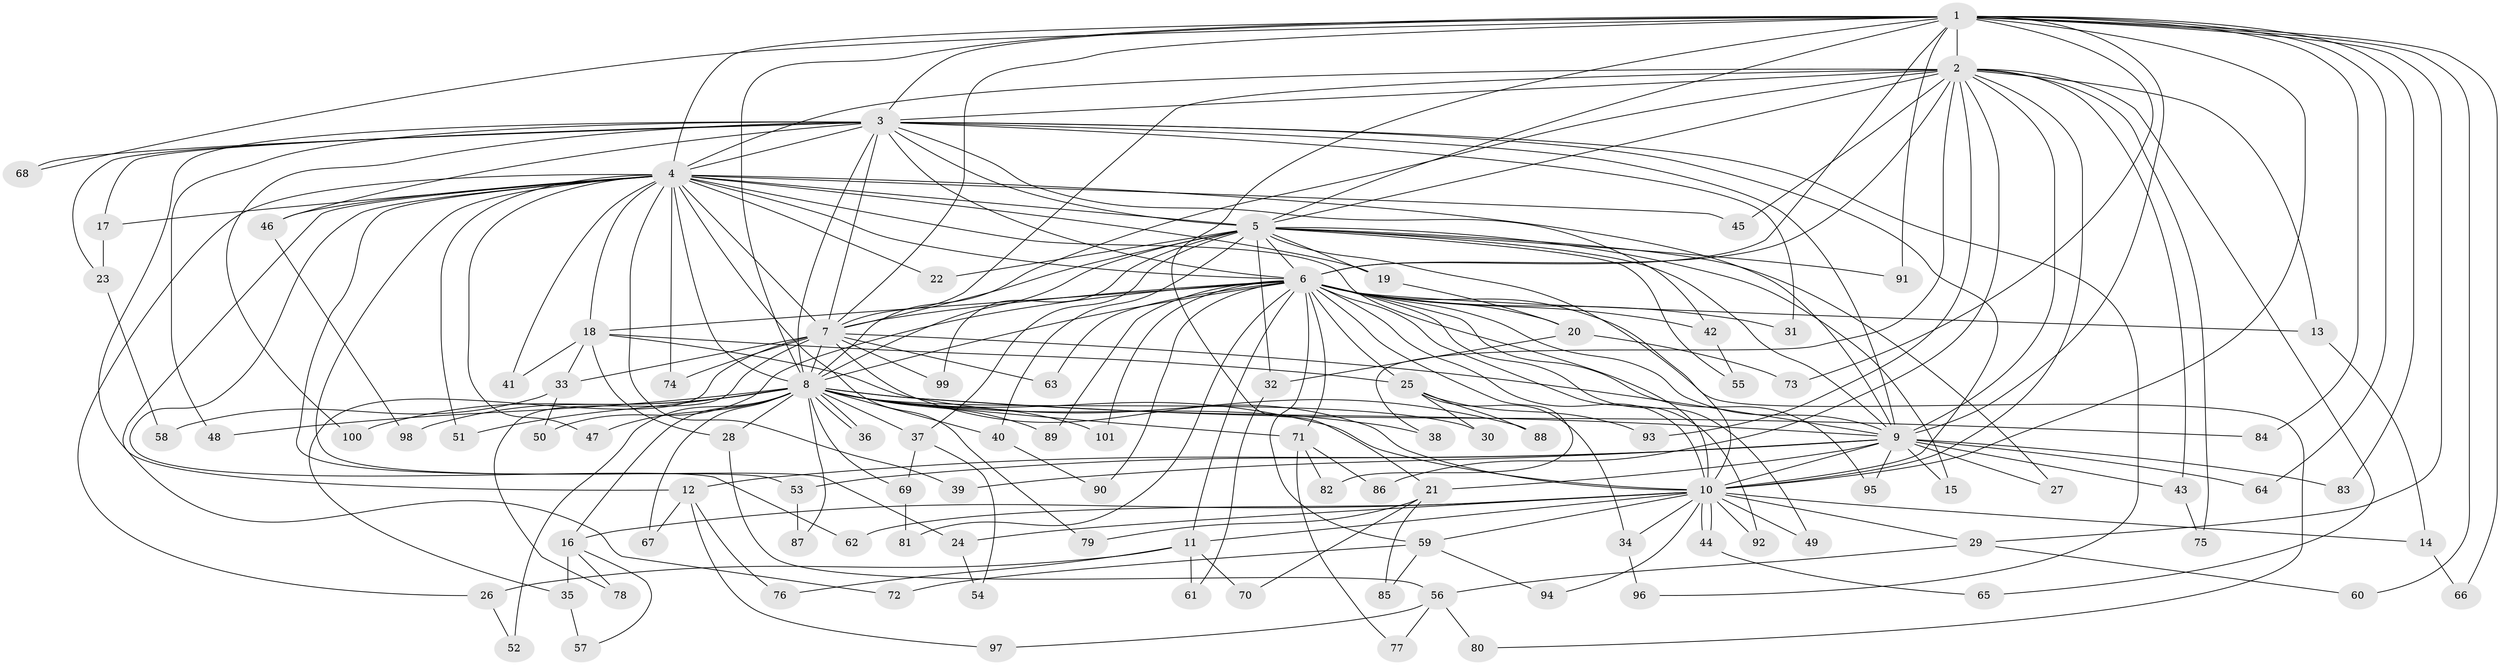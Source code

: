 // coarse degree distribution, {12: 0.05, 18: 0.025, 14: 0.025, 15: 0.025, 24: 0.025, 9: 0.025, 21: 0.025, 6: 0.025, 5: 0.025, 3: 0.2, 2: 0.4, 8: 0.025, 4: 0.075, 1: 0.05}
// Generated by graph-tools (version 1.1) at 2025/17/03/04/25 18:17:23]
// undirected, 101 vertices, 227 edges
graph export_dot {
graph [start="1"]
  node [color=gray90,style=filled];
  1;
  2;
  3;
  4;
  5;
  6;
  7;
  8;
  9;
  10;
  11;
  12;
  13;
  14;
  15;
  16;
  17;
  18;
  19;
  20;
  21;
  22;
  23;
  24;
  25;
  26;
  27;
  28;
  29;
  30;
  31;
  32;
  33;
  34;
  35;
  36;
  37;
  38;
  39;
  40;
  41;
  42;
  43;
  44;
  45;
  46;
  47;
  48;
  49;
  50;
  51;
  52;
  53;
  54;
  55;
  56;
  57;
  58;
  59;
  60;
  61;
  62;
  63;
  64;
  65;
  66;
  67;
  68;
  69;
  70;
  71;
  72;
  73;
  74;
  75;
  76;
  77;
  78;
  79;
  80;
  81;
  82;
  83;
  84;
  85;
  86;
  87;
  88;
  89;
  90;
  91;
  92;
  93;
  94;
  95;
  96;
  97;
  98;
  99;
  100;
  101;
  1 -- 2;
  1 -- 3;
  1 -- 4;
  1 -- 5;
  1 -- 6;
  1 -- 7;
  1 -- 8;
  1 -- 9;
  1 -- 10;
  1 -- 21;
  1 -- 29;
  1 -- 60;
  1 -- 64;
  1 -- 66;
  1 -- 68;
  1 -- 73;
  1 -- 83;
  1 -- 84;
  1 -- 91;
  2 -- 3;
  2 -- 4;
  2 -- 5;
  2 -- 6;
  2 -- 7;
  2 -- 8;
  2 -- 9;
  2 -- 10;
  2 -- 13;
  2 -- 38;
  2 -- 43;
  2 -- 45;
  2 -- 65;
  2 -- 75;
  2 -- 86;
  2 -- 93;
  3 -- 4;
  3 -- 5;
  3 -- 6;
  3 -- 7;
  3 -- 8;
  3 -- 9;
  3 -- 10;
  3 -- 12;
  3 -- 17;
  3 -- 23;
  3 -- 31;
  3 -- 42;
  3 -- 46;
  3 -- 48;
  3 -- 68;
  3 -- 96;
  3 -- 100;
  4 -- 5;
  4 -- 6;
  4 -- 7;
  4 -- 8;
  4 -- 9;
  4 -- 10;
  4 -- 17;
  4 -- 18;
  4 -- 19;
  4 -- 22;
  4 -- 24;
  4 -- 26;
  4 -- 39;
  4 -- 41;
  4 -- 45;
  4 -- 46;
  4 -- 47;
  4 -- 51;
  4 -- 53;
  4 -- 62;
  4 -- 72;
  4 -- 74;
  4 -- 79;
  5 -- 6;
  5 -- 7;
  5 -- 8;
  5 -- 9;
  5 -- 10;
  5 -- 15;
  5 -- 19;
  5 -- 22;
  5 -- 27;
  5 -- 32;
  5 -- 37;
  5 -- 40;
  5 -- 55;
  5 -- 91;
  5 -- 99;
  6 -- 7;
  6 -- 8;
  6 -- 9;
  6 -- 10;
  6 -- 11;
  6 -- 13;
  6 -- 18;
  6 -- 20;
  6 -- 25;
  6 -- 31;
  6 -- 42;
  6 -- 49;
  6 -- 50;
  6 -- 59;
  6 -- 63;
  6 -- 71;
  6 -- 80;
  6 -- 81;
  6 -- 82;
  6 -- 89;
  6 -- 90;
  6 -- 92;
  6 -- 95;
  6 -- 101;
  7 -- 8;
  7 -- 9;
  7 -- 10;
  7 -- 33;
  7 -- 35;
  7 -- 63;
  7 -- 74;
  7 -- 78;
  7 -- 99;
  8 -- 9;
  8 -- 10;
  8 -- 16;
  8 -- 28;
  8 -- 30;
  8 -- 36;
  8 -- 36;
  8 -- 37;
  8 -- 38;
  8 -- 40;
  8 -- 47;
  8 -- 48;
  8 -- 51;
  8 -- 52;
  8 -- 67;
  8 -- 69;
  8 -- 71;
  8 -- 84;
  8 -- 87;
  8 -- 89;
  8 -- 98;
  8 -- 100;
  8 -- 101;
  9 -- 10;
  9 -- 12;
  9 -- 15;
  9 -- 21;
  9 -- 27;
  9 -- 39;
  9 -- 43;
  9 -- 53;
  9 -- 64;
  9 -- 83;
  9 -- 95;
  10 -- 11;
  10 -- 14;
  10 -- 16;
  10 -- 24;
  10 -- 29;
  10 -- 34;
  10 -- 44;
  10 -- 44;
  10 -- 49;
  10 -- 59;
  10 -- 62;
  10 -- 92;
  10 -- 94;
  11 -- 26;
  11 -- 61;
  11 -- 70;
  11 -- 76;
  12 -- 67;
  12 -- 76;
  12 -- 97;
  13 -- 14;
  14 -- 66;
  16 -- 35;
  16 -- 57;
  16 -- 78;
  17 -- 23;
  18 -- 25;
  18 -- 28;
  18 -- 33;
  18 -- 41;
  18 -- 88;
  19 -- 20;
  20 -- 32;
  20 -- 73;
  21 -- 70;
  21 -- 79;
  21 -- 85;
  23 -- 58;
  24 -- 54;
  25 -- 30;
  25 -- 34;
  25 -- 88;
  25 -- 93;
  26 -- 52;
  28 -- 56;
  29 -- 56;
  29 -- 60;
  32 -- 61;
  33 -- 50;
  33 -- 58;
  34 -- 96;
  35 -- 57;
  37 -- 54;
  37 -- 69;
  40 -- 90;
  42 -- 55;
  43 -- 75;
  44 -- 65;
  46 -- 98;
  53 -- 87;
  56 -- 77;
  56 -- 80;
  56 -- 97;
  59 -- 72;
  59 -- 85;
  59 -- 94;
  69 -- 81;
  71 -- 77;
  71 -- 82;
  71 -- 86;
}
